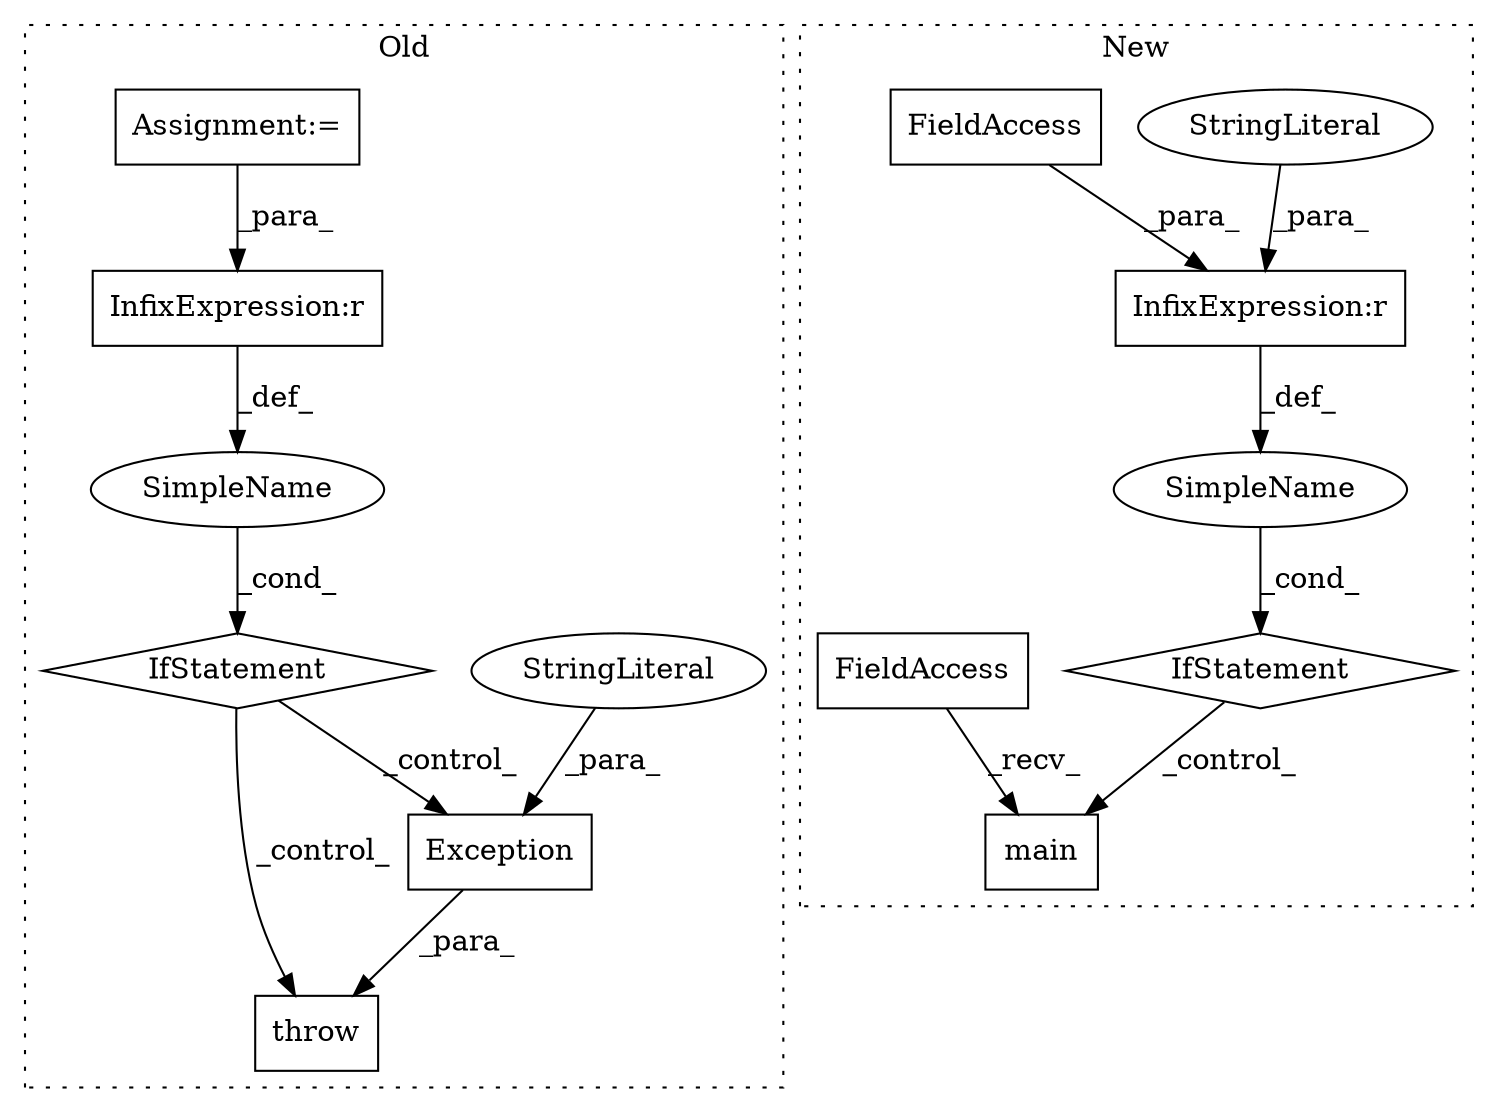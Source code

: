 digraph G {
subgraph cluster0 {
1 [label="Exception" a="32" s="1360,1391" l="10,1" shape="box"];
3 [label="throw" a="53" s="1354" l="6" shape="box"];
4 [label="SimpleName" a="42" s="" l="" shape="ellipse"];
5 [label="IfStatement" a="25" s="1136,1164" l="4,2" shape="diamond"];
6 [label="StringLiteral" a="45" s="1370" l="21" shape="ellipse"];
8 [label="InfixExpression:r" a="27" s="1159" l="4" shape="box"];
14 [label="Assignment:=" a="7" s="1030" l="1" shape="box"];
label = "Old";
style="dotted";
}
subgraph cluster1 {
2 [label="IfStatement" a="25" s="2344,2370" l="4,2" shape="diamond"];
7 [label="InfixExpression:r" a="27" s="2356" l="4" shape="box"];
9 [label="main" a="32" s="2455" l="6" shape="box"];
10 [label="SimpleName" a="42" s="" l="" shape="ellipse"];
11 [label="StringLiteral" a="45" s="2360" l="10" shape="ellipse"];
12 [label="FieldAccess" a="22" s="2348" l="8" shape="box"];
13 [label="FieldAccess" a="22" s="2446" l="8" shape="box"];
label = "New";
style="dotted";
}
1 -> 3 [label="_para_"];
2 -> 9 [label="_control_"];
4 -> 5 [label="_cond_"];
5 -> 1 [label="_control_"];
5 -> 3 [label="_control_"];
6 -> 1 [label="_para_"];
7 -> 10 [label="_def_"];
8 -> 4 [label="_def_"];
10 -> 2 [label="_cond_"];
11 -> 7 [label="_para_"];
12 -> 7 [label="_para_"];
13 -> 9 [label="_recv_"];
14 -> 8 [label="_para_"];
}